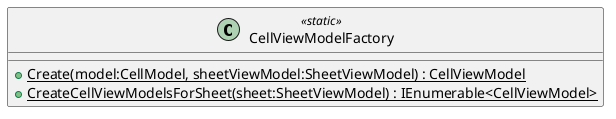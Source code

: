 @startuml
class CellViewModelFactory <<static>> {
    + {static} Create(model:CellModel, sheetViewModel:SheetViewModel) : CellViewModel
    + {static} CreateCellViewModelsForSheet(sheet:SheetViewModel) : IEnumerable<CellViewModel>
}
@enduml
